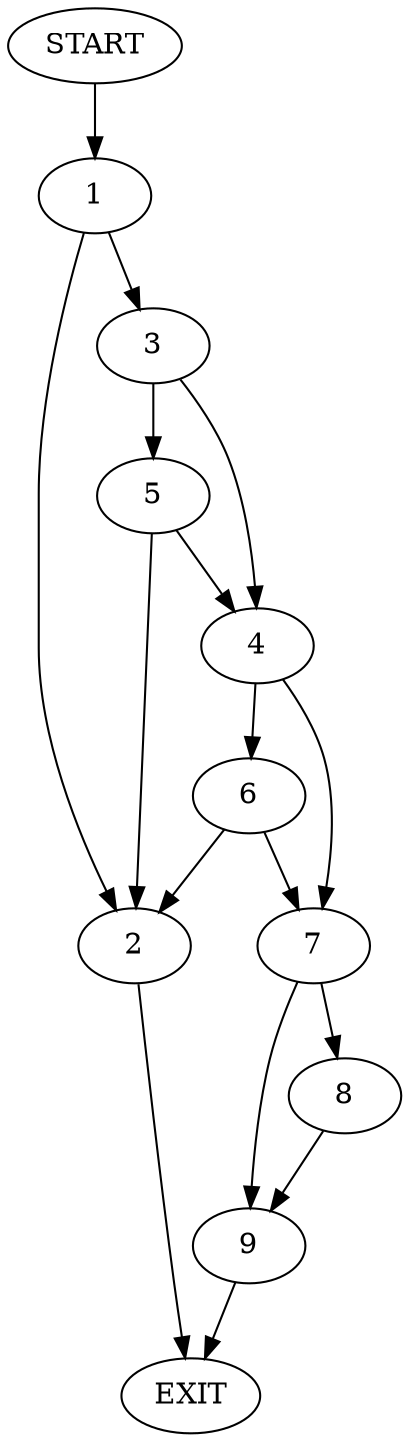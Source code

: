 digraph {
0 [label="START"]
10 [label="EXIT"]
0 -> 1
1 -> 2
1 -> 3
3 -> 4
3 -> 5
2 -> 10
5 -> 2
5 -> 4
4 -> 6
4 -> 7
6 -> 2
6 -> 7
7 -> 8
7 -> 9
8 -> 9
9 -> 10
}

